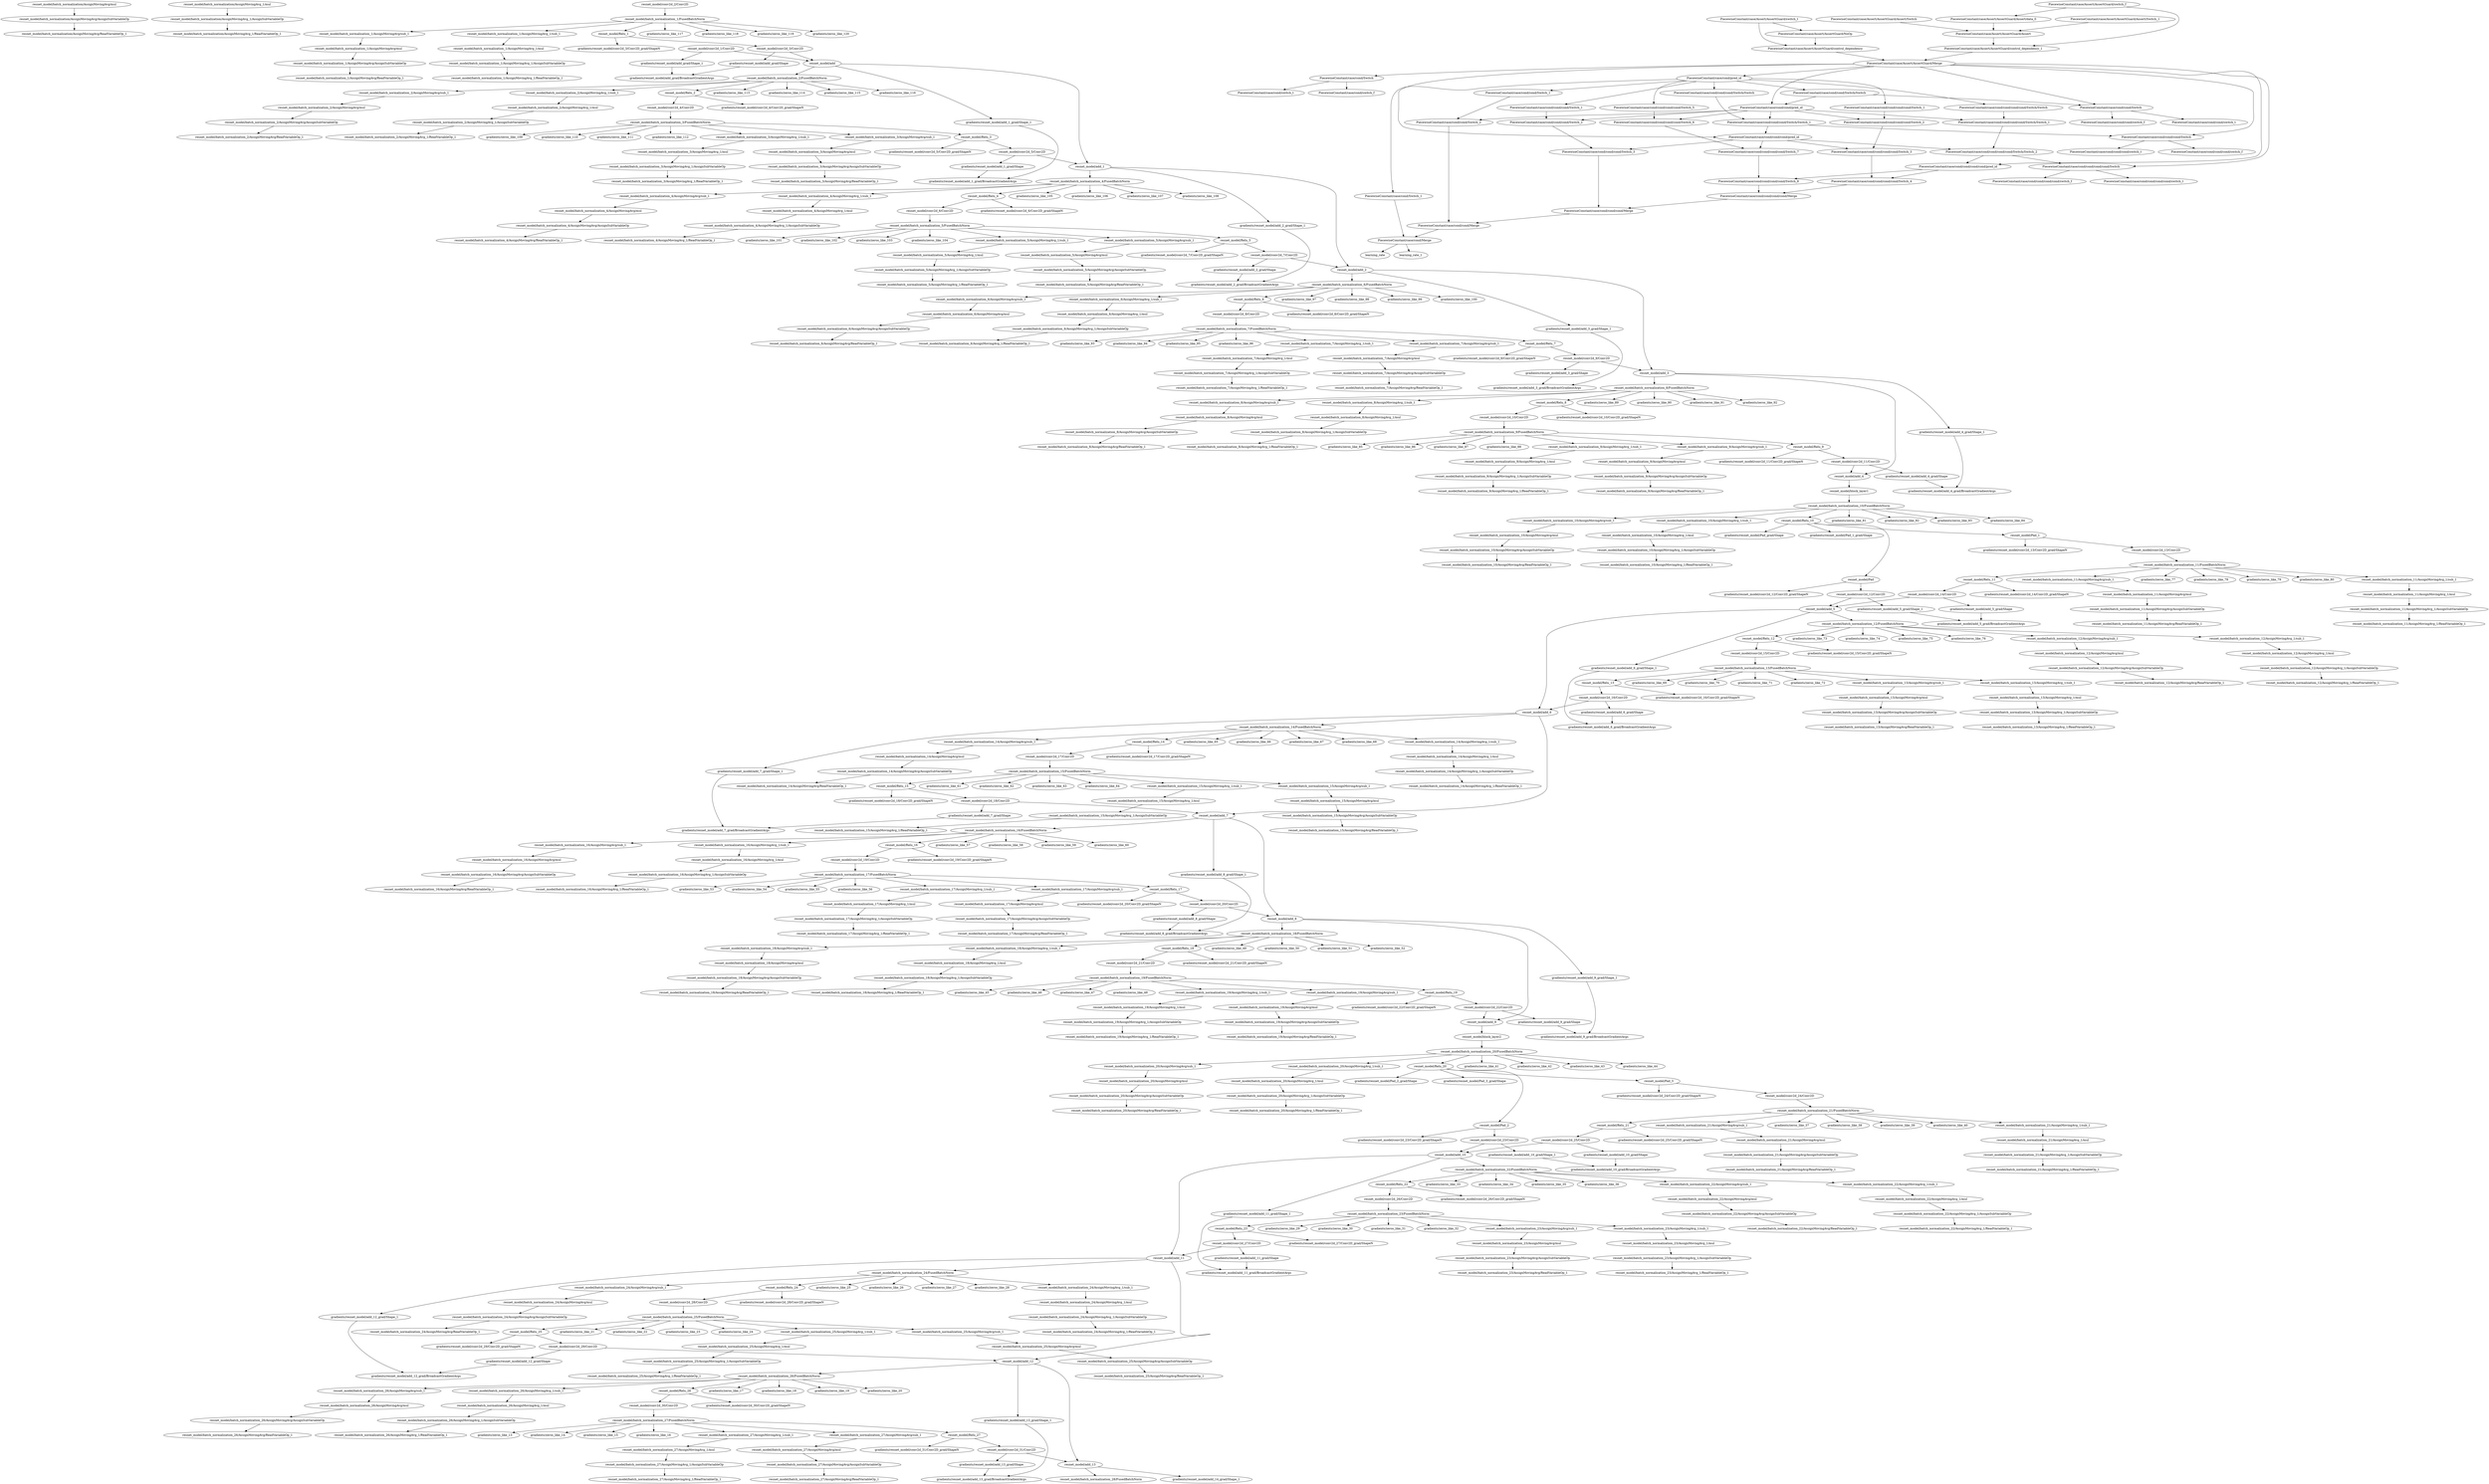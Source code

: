 digraph{
"resnet_model/batch_normalization/AssignMovingAvg/mul"->"resnet_model/batch_normalization/AssignMovingAvg/AssignSubVariableOp"
"resnet_model/batch_normalization/AssignMovingAvg/AssignSubVariableOp"->"resnet_model/batch_normalization/AssignMovingAvg/ReadVariableOp_1"
"resnet_model/batch_normalization/AssignMovingAvg_1/mul"->"resnet_model/batch_normalization/AssignMovingAvg_1/AssignSubVariableOp"
"resnet_model/batch_normalization/AssignMovingAvg_1/AssignSubVariableOp"->"resnet_model/batch_normalization/AssignMovingAvg_1/ReadVariableOp_1"
"resnet_model/conv2d_2/Conv2D"->"resnet_model/batch_normalization_1/FusedBatchNorm"
"resnet_model/batch_normalization_1/FusedBatchNorm"->"resnet_model/batch_normalization_1/AssignMovingAvg/sub_1"
"resnet_model/batch_normalization_1/FusedBatchNorm"->"resnet_model/batch_normalization_1/AssignMovingAvg_1/sub_1"
"resnet_model/batch_normalization_1/FusedBatchNorm"->"resnet_model/Relu_1"
"resnet_model/batch_normalization_1/FusedBatchNorm"->"gradients/zeros_like_117"
"resnet_model/batch_normalization_1/FusedBatchNorm"->"gradients/zeros_like_118"
"resnet_model/batch_normalization_1/FusedBatchNorm"->"gradients/zeros_like_119"
"resnet_model/batch_normalization_1/FusedBatchNorm"->"gradients/zeros_like_120"
"resnet_model/batch_normalization_1/AssignMovingAvg/sub_1"->"resnet_model/batch_normalization_1/AssignMovingAvg/mul"
"resnet_model/batch_normalization_1/AssignMovingAvg/mul"->"resnet_model/batch_normalization_1/AssignMovingAvg/AssignSubVariableOp"
"resnet_model/batch_normalization_1/AssignMovingAvg/AssignSubVariableOp"->"resnet_model/batch_normalization_1/AssignMovingAvg/ReadVariableOp_1"
"resnet_model/batch_normalization_1/AssignMovingAvg_1/sub_1"->"resnet_model/batch_normalization_1/AssignMovingAvg_1/mul"
"resnet_model/batch_normalization_1/AssignMovingAvg_1/mul"->"resnet_model/batch_normalization_1/AssignMovingAvg_1/AssignSubVariableOp"
"resnet_model/batch_normalization_1/AssignMovingAvg_1/AssignSubVariableOp"->"resnet_model/batch_normalization_1/AssignMovingAvg_1/ReadVariableOp_1"
"resnet_model/Relu_1"->"resnet_model/conv2d_3/Conv2D"
"resnet_model/Relu_1"->"gradients/resnet_model/conv2d_3/Conv2D_grad/ShapeN"
"resnet_model/conv2d_3/Conv2D"->"resnet_model/add"
"resnet_model/conv2d_3/Conv2D"->"gradients/resnet_model/add_grad/Shape"
"resnet_model/conv2d_1/Conv2D"->"resnet_model/add"
"resnet_model/conv2d_1/Conv2D"->"gradients/resnet_model/add_grad/Shape_1"
"resnet_model/add"->"resnet_model/batch_normalization_2/FusedBatchNorm"
"resnet_model/add"->"resnet_model/add_1"
"resnet_model/add"->"gradients/resnet_model/add_1_grad/Shape_1"
"resnet_model/batch_normalization_2/FusedBatchNorm"->"resnet_model/batch_normalization_2/AssignMovingAvg/sub_1"
"resnet_model/batch_normalization_2/FusedBatchNorm"->"resnet_model/batch_normalization_2/AssignMovingAvg_1/sub_1"
"resnet_model/batch_normalization_2/FusedBatchNorm"->"resnet_model/Relu_2"
"resnet_model/batch_normalization_2/FusedBatchNorm"->"gradients/zeros_like_113"
"resnet_model/batch_normalization_2/FusedBatchNorm"->"gradients/zeros_like_114"
"resnet_model/batch_normalization_2/FusedBatchNorm"->"gradients/zeros_like_115"
"resnet_model/batch_normalization_2/FusedBatchNorm"->"gradients/zeros_like_116"
"resnet_model/batch_normalization_2/AssignMovingAvg/sub_1"->"resnet_model/batch_normalization_2/AssignMovingAvg/mul"
"resnet_model/batch_normalization_2/AssignMovingAvg/mul"->"resnet_model/batch_normalization_2/AssignMovingAvg/AssignSubVariableOp"
"resnet_model/batch_normalization_2/AssignMovingAvg/AssignSubVariableOp"->"resnet_model/batch_normalization_2/AssignMovingAvg/ReadVariableOp_1"
"resnet_model/batch_normalization_2/AssignMovingAvg_1/sub_1"->"resnet_model/batch_normalization_2/AssignMovingAvg_1/mul"
"resnet_model/batch_normalization_2/AssignMovingAvg_1/mul"->"resnet_model/batch_normalization_2/AssignMovingAvg_1/AssignSubVariableOp"
"resnet_model/batch_normalization_2/AssignMovingAvg_1/AssignSubVariableOp"->"resnet_model/batch_normalization_2/AssignMovingAvg_1/ReadVariableOp_1"
"resnet_model/Relu_2"->"resnet_model/conv2d_4/Conv2D"
"resnet_model/Relu_2"->"gradients/resnet_model/conv2d_4/Conv2D_grad/ShapeN"
"resnet_model/conv2d_4/Conv2D"->"resnet_model/batch_normalization_3/FusedBatchNorm"
"resnet_model/batch_normalization_3/FusedBatchNorm"->"resnet_model/batch_normalization_3/AssignMovingAvg/sub_1"
"resnet_model/batch_normalization_3/FusedBatchNorm"->"resnet_model/batch_normalization_3/AssignMovingAvg_1/sub_1"
"resnet_model/batch_normalization_3/FusedBatchNorm"->"resnet_model/Relu_3"
"resnet_model/batch_normalization_3/FusedBatchNorm"->"gradients/zeros_like_109"
"resnet_model/batch_normalization_3/FusedBatchNorm"->"gradients/zeros_like_110"
"resnet_model/batch_normalization_3/FusedBatchNorm"->"gradients/zeros_like_111"
"resnet_model/batch_normalization_3/FusedBatchNorm"->"gradients/zeros_like_112"
"resnet_model/batch_normalization_3/AssignMovingAvg/sub_1"->"resnet_model/batch_normalization_3/AssignMovingAvg/mul"
"resnet_model/batch_normalization_3/AssignMovingAvg/mul"->"resnet_model/batch_normalization_3/AssignMovingAvg/AssignSubVariableOp"
"resnet_model/batch_normalization_3/AssignMovingAvg/AssignSubVariableOp"->"resnet_model/batch_normalization_3/AssignMovingAvg/ReadVariableOp_1"
"resnet_model/batch_normalization_3/AssignMovingAvg_1/sub_1"->"resnet_model/batch_normalization_3/AssignMovingAvg_1/mul"
"resnet_model/batch_normalization_3/AssignMovingAvg_1/mul"->"resnet_model/batch_normalization_3/AssignMovingAvg_1/AssignSubVariableOp"
"resnet_model/batch_normalization_3/AssignMovingAvg_1/AssignSubVariableOp"->"resnet_model/batch_normalization_3/AssignMovingAvg_1/ReadVariableOp_1"
"resnet_model/Relu_3"->"resnet_model/conv2d_5/Conv2D"
"resnet_model/Relu_3"->"gradients/resnet_model/conv2d_5/Conv2D_grad/ShapeN"
"resnet_model/conv2d_5/Conv2D"->"resnet_model/add_1"
"resnet_model/conv2d_5/Conv2D"->"gradients/resnet_model/add_1_grad/Shape"
"resnet_model/add_1"->"resnet_model/batch_normalization_4/FusedBatchNorm"
"resnet_model/add_1"->"resnet_model/add_2"
"resnet_model/add_1"->"gradients/resnet_model/add_2_grad/Shape_1"
"resnet_model/batch_normalization_4/FusedBatchNorm"->"resnet_model/batch_normalization_4/AssignMovingAvg/sub_1"
"resnet_model/batch_normalization_4/FusedBatchNorm"->"resnet_model/batch_normalization_4/AssignMovingAvg_1/sub_1"
"resnet_model/batch_normalization_4/FusedBatchNorm"->"resnet_model/Relu_4"
"resnet_model/batch_normalization_4/FusedBatchNorm"->"gradients/zeros_like_105"
"resnet_model/batch_normalization_4/FusedBatchNorm"->"gradients/zeros_like_106"
"resnet_model/batch_normalization_4/FusedBatchNorm"->"gradients/zeros_like_107"
"resnet_model/batch_normalization_4/FusedBatchNorm"->"gradients/zeros_like_108"
"resnet_model/batch_normalization_4/AssignMovingAvg/sub_1"->"resnet_model/batch_normalization_4/AssignMovingAvg/mul"
"resnet_model/batch_normalization_4/AssignMovingAvg/mul"->"resnet_model/batch_normalization_4/AssignMovingAvg/AssignSubVariableOp"
"resnet_model/batch_normalization_4/AssignMovingAvg/AssignSubVariableOp"->"resnet_model/batch_normalization_4/AssignMovingAvg/ReadVariableOp_1"
"resnet_model/batch_normalization_4/AssignMovingAvg_1/sub_1"->"resnet_model/batch_normalization_4/AssignMovingAvg_1/mul"
"resnet_model/batch_normalization_4/AssignMovingAvg_1/mul"->"resnet_model/batch_normalization_4/AssignMovingAvg_1/AssignSubVariableOp"
"resnet_model/batch_normalization_4/AssignMovingAvg_1/AssignSubVariableOp"->"resnet_model/batch_normalization_4/AssignMovingAvg_1/ReadVariableOp_1"
"resnet_model/Relu_4"->"resnet_model/conv2d_6/Conv2D"
"resnet_model/Relu_4"->"gradients/resnet_model/conv2d_6/Conv2D_grad/ShapeN"
"resnet_model/conv2d_6/Conv2D"->"resnet_model/batch_normalization_5/FusedBatchNorm"
"resnet_model/batch_normalization_5/FusedBatchNorm"->"resnet_model/batch_normalization_5/AssignMovingAvg/sub_1"
"resnet_model/batch_normalization_5/FusedBatchNorm"->"resnet_model/batch_normalization_5/AssignMovingAvg_1/sub_1"
"resnet_model/batch_normalization_5/FusedBatchNorm"->"resnet_model/Relu_5"
"resnet_model/batch_normalization_5/FusedBatchNorm"->"gradients/zeros_like_101"
"resnet_model/batch_normalization_5/FusedBatchNorm"->"gradients/zeros_like_102"
"resnet_model/batch_normalization_5/FusedBatchNorm"->"gradients/zeros_like_103"
"resnet_model/batch_normalization_5/FusedBatchNorm"->"gradients/zeros_like_104"
"resnet_model/batch_normalization_5/AssignMovingAvg/sub_1"->"resnet_model/batch_normalization_5/AssignMovingAvg/mul"
"resnet_model/batch_normalization_5/AssignMovingAvg/mul"->"resnet_model/batch_normalization_5/AssignMovingAvg/AssignSubVariableOp"
"resnet_model/batch_normalization_5/AssignMovingAvg/AssignSubVariableOp"->"resnet_model/batch_normalization_5/AssignMovingAvg/ReadVariableOp_1"
"resnet_model/batch_normalization_5/AssignMovingAvg_1/sub_1"->"resnet_model/batch_normalization_5/AssignMovingAvg_1/mul"
"resnet_model/batch_normalization_5/AssignMovingAvg_1/mul"->"resnet_model/batch_normalization_5/AssignMovingAvg_1/AssignSubVariableOp"
"resnet_model/batch_normalization_5/AssignMovingAvg_1/AssignSubVariableOp"->"resnet_model/batch_normalization_5/AssignMovingAvg_1/ReadVariableOp_1"
"resnet_model/Relu_5"->"resnet_model/conv2d_7/Conv2D"
"resnet_model/Relu_5"->"gradients/resnet_model/conv2d_7/Conv2D_grad/ShapeN"
"resnet_model/conv2d_7/Conv2D"->"resnet_model/add_2"
"resnet_model/conv2d_7/Conv2D"->"gradients/resnet_model/add_2_grad/Shape"
"resnet_model/add_2"->"resnet_model/batch_normalization_6/FusedBatchNorm"
"resnet_model/add_2"->"resnet_model/add_3"
"resnet_model/add_2"->"gradients/resnet_model/add_3_grad/Shape_1"
"resnet_model/batch_normalization_6/FusedBatchNorm"->"resnet_model/batch_normalization_6/AssignMovingAvg/sub_1"
"resnet_model/batch_normalization_6/FusedBatchNorm"->"resnet_model/batch_normalization_6/AssignMovingAvg_1/sub_1"
"resnet_model/batch_normalization_6/FusedBatchNorm"->"resnet_model/Relu_6"
"resnet_model/batch_normalization_6/FusedBatchNorm"->"gradients/zeros_like_97"
"resnet_model/batch_normalization_6/FusedBatchNorm"->"gradients/zeros_like_98"
"resnet_model/batch_normalization_6/FusedBatchNorm"->"gradients/zeros_like_99"
"resnet_model/batch_normalization_6/FusedBatchNorm"->"gradients/zeros_like_100"
"resnet_model/batch_normalization_6/AssignMovingAvg/sub_1"->"resnet_model/batch_normalization_6/AssignMovingAvg/mul"
"resnet_model/batch_normalization_6/AssignMovingAvg/mul"->"resnet_model/batch_normalization_6/AssignMovingAvg/AssignSubVariableOp"
"resnet_model/batch_normalization_6/AssignMovingAvg/AssignSubVariableOp"->"resnet_model/batch_normalization_6/AssignMovingAvg/ReadVariableOp_1"
"resnet_model/batch_normalization_6/AssignMovingAvg_1/sub_1"->"resnet_model/batch_normalization_6/AssignMovingAvg_1/mul"
"resnet_model/batch_normalization_6/AssignMovingAvg_1/mul"->"resnet_model/batch_normalization_6/AssignMovingAvg_1/AssignSubVariableOp"
"resnet_model/batch_normalization_6/AssignMovingAvg_1/AssignSubVariableOp"->"resnet_model/batch_normalization_6/AssignMovingAvg_1/ReadVariableOp_1"
"resnet_model/Relu_6"->"resnet_model/conv2d_8/Conv2D"
"resnet_model/Relu_6"->"gradients/resnet_model/conv2d_8/Conv2D_grad/ShapeN"
"resnet_model/conv2d_8/Conv2D"->"resnet_model/batch_normalization_7/FusedBatchNorm"
"resnet_model/batch_normalization_7/FusedBatchNorm"->"resnet_model/batch_normalization_7/AssignMovingAvg/sub_1"
"resnet_model/batch_normalization_7/FusedBatchNorm"->"resnet_model/batch_normalization_7/AssignMovingAvg_1/sub_1"
"resnet_model/batch_normalization_7/FusedBatchNorm"->"resnet_model/Relu_7"
"resnet_model/batch_normalization_7/FusedBatchNorm"->"gradients/zeros_like_93"
"resnet_model/batch_normalization_7/FusedBatchNorm"->"gradients/zeros_like_94"
"resnet_model/batch_normalization_7/FusedBatchNorm"->"gradients/zeros_like_95"
"resnet_model/batch_normalization_7/FusedBatchNorm"->"gradients/zeros_like_96"
"resnet_model/batch_normalization_7/AssignMovingAvg/sub_1"->"resnet_model/batch_normalization_7/AssignMovingAvg/mul"
"resnet_model/batch_normalization_7/AssignMovingAvg/mul"->"resnet_model/batch_normalization_7/AssignMovingAvg/AssignSubVariableOp"
"resnet_model/batch_normalization_7/AssignMovingAvg/AssignSubVariableOp"->"resnet_model/batch_normalization_7/AssignMovingAvg/ReadVariableOp_1"
"resnet_model/batch_normalization_7/AssignMovingAvg_1/sub_1"->"resnet_model/batch_normalization_7/AssignMovingAvg_1/mul"
"resnet_model/batch_normalization_7/AssignMovingAvg_1/mul"->"resnet_model/batch_normalization_7/AssignMovingAvg_1/AssignSubVariableOp"
"resnet_model/batch_normalization_7/AssignMovingAvg_1/AssignSubVariableOp"->"resnet_model/batch_normalization_7/AssignMovingAvg_1/ReadVariableOp_1"
"resnet_model/Relu_7"->"resnet_model/conv2d_9/Conv2D"
"resnet_model/Relu_7"->"gradients/resnet_model/conv2d_9/Conv2D_grad/ShapeN"
"resnet_model/conv2d_9/Conv2D"->"resnet_model/add_3"
"resnet_model/conv2d_9/Conv2D"->"gradients/resnet_model/add_3_grad/Shape"
"resnet_model/add_3"->"resnet_model/batch_normalization_8/FusedBatchNorm"
"resnet_model/add_3"->"resnet_model/add_4"
"resnet_model/add_3"->"gradients/resnet_model/add_4_grad/Shape_1"
"resnet_model/batch_normalization_8/FusedBatchNorm"->"resnet_model/batch_normalization_8/AssignMovingAvg/sub_1"
"resnet_model/batch_normalization_8/FusedBatchNorm"->"resnet_model/batch_normalization_8/AssignMovingAvg_1/sub_1"
"resnet_model/batch_normalization_8/FusedBatchNorm"->"resnet_model/Relu_8"
"resnet_model/batch_normalization_8/FusedBatchNorm"->"gradients/zeros_like_89"
"resnet_model/batch_normalization_8/FusedBatchNorm"->"gradients/zeros_like_90"
"resnet_model/batch_normalization_8/FusedBatchNorm"->"gradients/zeros_like_91"
"resnet_model/batch_normalization_8/FusedBatchNorm"->"gradients/zeros_like_92"
"resnet_model/batch_normalization_8/AssignMovingAvg/sub_1"->"resnet_model/batch_normalization_8/AssignMovingAvg/mul"
"resnet_model/batch_normalization_8/AssignMovingAvg/mul"->"resnet_model/batch_normalization_8/AssignMovingAvg/AssignSubVariableOp"
"resnet_model/batch_normalization_8/AssignMovingAvg/AssignSubVariableOp"->"resnet_model/batch_normalization_8/AssignMovingAvg/ReadVariableOp_1"
"resnet_model/batch_normalization_8/AssignMovingAvg_1/sub_1"->"resnet_model/batch_normalization_8/AssignMovingAvg_1/mul"
"resnet_model/batch_normalization_8/AssignMovingAvg_1/mul"->"resnet_model/batch_normalization_8/AssignMovingAvg_1/AssignSubVariableOp"
"resnet_model/batch_normalization_8/AssignMovingAvg_1/AssignSubVariableOp"->"resnet_model/batch_normalization_8/AssignMovingAvg_1/ReadVariableOp_1"
"resnet_model/Relu_8"->"resnet_model/conv2d_10/Conv2D"
"resnet_model/Relu_8"->"gradients/resnet_model/conv2d_10/Conv2D_grad/ShapeN"
"resnet_model/conv2d_10/Conv2D"->"resnet_model/batch_normalization_9/FusedBatchNorm"
"resnet_model/batch_normalization_9/FusedBatchNorm"->"resnet_model/batch_normalization_9/AssignMovingAvg/sub_1"
"resnet_model/batch_normalization_9/FusedBatchNorm"->"resnet_model/batch_normalization_9/AssignMovingAvg_1/sub_1"
"resnet_model/batch_normalization_9/FusedBatchNorm"->"resnet_model/Relu_9"
"resnet_model/batch_normalization_9/FusedBatchNorm"->"gradients/zeros_like_85"
"resnet_model/batch_normalization_9/FusedBatchNorm"->"gradients/zeros_like_86"
"resnet_model/batch_normalization_9/FusedBatchNorm"->"gradients/zeros_like_87"
"resnet_model/batch_normalization_9/FusedBatchNorm"->"gradients/zeros_like_88"
"resnet_model/batch_normalization_9/AssignMovingAvg/sub_1"->"resnet_model/batch_normalization_9/AssignMovingAvg/mul"
"resnet_model/batch_normalization_9/AssignMovingAvg/mul"->"resnet_model/batch_normalization_9/AssignMovingAvg/AssignSubVariableOp"
"resnet_model/batch_normalization_9/AssignMovingAvg/AssignSubVariableOp"->"resnet_model/batch_normalization_9/AssignMovingAvg/ReadVariableOp_1"
"resnet_model/batch_normalization_9/AssignMovingAvg_1/sub_1"->"resnet_model/batch_normalization_9/AssignMovingAvg_1/mul"
"resnet_model/batch_normalization_9/AssignMovingAvg_1/mul"->"resnet_model/batch_normalization_9/AssignMovingAvg_1/AssignSubVariableOp"
"resnet_model/batch_normalization_9/AssignMovingAvg_1/AssignSubVariableOp"->"resnet_model/batch_normalization_9/AssignMovingAvg_1/ReadVariableOp_1"
"resnet_model/Relu_9"->"resnet_model/conv2d_11/Conv2D"
"resnet_model/Relu_9"->"gradients/resnet_model/conv2d_11/Conv2D_grad/ShapeN"
"resnet_model/conv2d_11/Conv2D"->"resnet_model/add_4"
"resnet_model/conv2d_11/Conv2D"->"gradients/resnet_model/add_4_grad/Shape"
"resnet_model/add_4"->"resnet_model/block_layer1"
"resnet_model/block_layer1"->"resnet_model/batch_normalization_10/FusedBatchNorm"
"resnet_model/batch_normalization_10/FusedBatchNorm"->"resnet_model/batch_normalization_10/AssignMovingAvg/sub_1"
"resnet_model/batch_normalization_10/FusedBatchNorm"->"resnet_model/batch_normalization_10/AssignMovingAvg_1/sub_1"
"resnet_model/batch_normalization_10/FusedBatchNorm"->"resnet_model/Relu_10"
"resnet_model/batch_normalization_10/FusedBatchNorm"->"gradients/zeros_like_81"
"resnet_model/batch_normalization_10/FusedBatchNorm"->"gradients/zeros_like_82"
"resnet_model/batch_normalization_10/FusedBatchNorm"->"gradients/zeros_like_83"
"resnet_model/batch_normalization_10/FusedBatchNorm"->"gradients/zeros_like_84"
"resnet_model/batch_normalization_10/AssignMovingAvg/sub_1"->"resnet_model/batch_normalization_10/AssignMovingAvg/mul"
"resnet_model/batch_normalization_10/AssignMovingAvg/mul"->"resnet_model/batch_normalization_10/AssignMovingAvg/AssignSubVariableOp"
"resnet_model/batch_normalization_10/AssignMovingAvg/AssignSubVariableOp"->"resnet_model/batch_normalization_10/AssignMovingAvg/ReadVariableOp_1"
"resnet_model/batch_normalization_10/AssignMovingAvg_1/sub_1"->"resnet_model/batch_normalization_10/AssignMovingAvg_1/mul"
"resnet_model/batch_normalization_10/AssignMovingAvg_1/mul"->"resnet_model/batch_normalization_10/AssignMovingAvg_1/AssignSubVariableOp"
"resnet_model/batch_normalization_10/AssignMovingAvg_1/AssignSubVariableOp"->"resnet_model/batch_normalization_10/AssignMovingAvg_1/ReadVariableOp_1"
"resnet_model/Relu_10"->"resnet_model/Pad"
"resnet_model/Relu_10"->"resnet_model/Pad_1"
"resnet_model/Relu_10"->"gradients/resnet_model/Pad_grad/Shape"
"resnet_model/Relu_10"->"gradients/resnet_model/Pad_1_grad/Shape"
"resnet_model/Pad"->"resnet_model/conv2d_12/Conv2D"
"resnet_model/Pad"->"gradients/resnet_model/conv2d_12/Conv2D_grad/ShapeN"
"resnet_model/Pad_1"->"resnet_model/conv2d_13/Conv2D"
"resnet_model/Pad_1"->"gradients/resnet_model/conv2d_13/Conv2D_grad/ShapeN"
"resnet_model/conv2d_13/Conv2D"->"resnet_model/batch_normalization_11/FusedBatchNorm"
"resnet_model/batch_normalization_11/FusedBatchNorm"->"resnet_model/batch_normalization_11/AssignMovingAvg/sub_1"
"resnet_model/batch_normalization_11/FusedBatchNorm"->"resnet_model/batch_normalization_11/AssignMovingAvg_1/sub_1"
"resnet_model/batch_normalization_11/FusedBatchNorm"->"resnet_model/Relu_11"
"resnet_model/batch_normalization_11/FusedBatchNorm"->"gradients/zeros_like_77"
"resnet_model/batch_normalization_11/FusedBatchNorm"->"gradients/zeros_like_78"
"resnet_model/batch_normalization_11/FusedBatchNorm"->"gradients/zeros_like_79"
"resnet_model/batch_normalization_11/FusedBatchNorm"->"gradients/zeros_like_80"
"resnet_model/batch_normalization_11/AssignMovingAvg/sub_1"->"resnet_model/batch_normalization_11/AssignMovingAvg/mul"
"resnet_model/batch_normalization_11/AssignMovingAvg/mul"->"resnet_model/batch_normalization_11/AssignMovingAvg/AssignSubVariableOp"
"resnet_model/batch_normalization_11/AssignMovingAvg/AssignSubVariableOp"->"resnet_model/batch_normalization_11/AssignMovingAvg/ReadVariableOp_1"
"resnet_model/batch_normalization_11/AssignMovingAvg_1/sub_1"->"resnet_model/batch_normalization_11/AssignMovingAvg_1/mul"
"resnet_model/batch_normalization_11/AssignMovingAvg_1/mul"->"resnet_model/batch_normalization_11/AssignMovingAvg_1/AssignSubVariableOp"
"resnet_model/batch_normalization_11/AssignMovingAvg_1/AssignSubVariableOp"->"resnet_model/batch_normalization_11/AssignMovingAvg_1/ReadVariableOp_1"
"resnet_model/Relu_11"->"resnet_model/conv2d_14/Conv2D"
"resnet_model/Relu_11"->"gradients/resnet_model/conv2d_14/Conv2D_grad/ShapeN"
"resnet_model/conv2d_14/Conv2D"->"resnet_model/add_5"
"resnet_model/conv2d_14/Conv2D"->"gradients/resnet_model/add_5_grad/Shape"
"resnet_model/conv2d_12/Conv2D"->"resnet_model/add_5"
"resnet_model/conv2d_12/Conv2D"->"gradients/resnet_model/add_5_grad/Shape_1"
"resnet_model/add_5"->"resnet_model/batch_normalization_12/FusedBatchNorm"
"resnet_model/add_5"->"resnet_model/add_6"
"resnet_model/add_5"->"gradients/resnet_model/add_6_grad/Shape_1"
"resnet_model/batch_normalization_12/FusedBatchNorm"->"resnet_model/batch_normalization_12/AssignMovingAvg/sub_1"
"resnet_model/batch_normalization_12/FusedBatchNorm"->"resnet_model/batch_normalization_12/AssignMovingAvg_1/sub_1"
"resnet_model/batch_normalization_12/FusedBatchNorm"->"resnet_model/Relu_12"
"resnet_model/batch_normalization_12/FusedBatchNorm"->"gradients/zeros_like_73"
"resnet_model/batch_normalization_12/FusedBatchNorm"->"gradients/zeros_like_74"
"resnet_model/batch_normalization_12/FusedBatchNorm"->"gradients/zeros_like_75"
"resnet_model/batch_normalization_12/FusedBatchNorm"->"gradients/zeros_like_76"
"resnet_model/batch_normalization_12/AssignMovingAvg/sub_1"->"resnet_model/batch_normalization_12/AssignMovingAvg/mul"
"resnet_model/batch_normalization_12/AssignMovingAvg/mul"->"resnet_model/batch_normalization_12/AssignMovingAvg/AssignSubVariableOp"
"resnet_model/batch_normalization_12/AssignMovingAvg/AssignSubVariableOp"->"resnet_model/batch_normalization_12/AssignMovingAvg/ReadVariableOp_1"
"resnet_model/batch_normalization_12/AssignMovingAvg_1/sub_1"->"resnet_model/batch_normalization_12/AssignMovingAvg_1/mul"
"resnet_model/batch_normalization_12/AssignMovingAvg_1/mul"->"resnet_model/batch_normalization_12/AssignMovingAvg_1/AssignSubVariableOp"
"resnet_model/batch_normalization_12/AssignMovingAvg_1/AssignSubVariableOp"->"resnet_model/batch_normalization_12/AssignMovingAvg_1/ReadVariableOp_1"
"resnet_model/Relu_12"->"resnet_model/conv2d_15/Conv2D"
"resnet_model/Relu_12"->"gradients/resnet_model/conv2d_15/Conv2D_grad/ShapeN"
"resnet_model/conv2d_15/Conv2D"->"resnet_model/batch_normalization_13/FusedBatchNorm"
"resnet_model/batch_normalization_13/FusedBatchNorm"->"resnet_model/batch_normalization_13/AssignMovingAvg/sub_1"
"resnet_model/batch_normalization_13/FusedBatchNorm"->"resnet_model/batch_normalization_13/AssignMovingAvg_1/sub_1"
"resnet_model/batch_normalization_13/FusedBatchNorm"->"resnet_model/Relu_13"
"resnet_model/batch_normalization_13/FusedBatchNorm"->"gradients/zeros_like_69"
"resnet_model/batch_normalization_13/FusedBatchNorm"->"gradients/zeros_like_70"
"resnet_model/batch_normalization_13/FusedBatchNorm"->"gradients/zeros_like_71"
"resnet_model/batch_normalization_13/FusedBatchNorm"->"gradients/zeros_like_72"
"resnet_model/batch_normalization_13/AssignMovingAvg/sub_1"->"resnet_model/batch_normalization_13/AssignMovingAvg/mul"
"resnet_model/batch_normalization_13/AssignMovingAvg/mul"->"resnet_model/batch_normalization_13/AssignMovingAvg/AssignSubVariableOp"
"resnet_model/batch_normalization_13/AssignMovingAvg/AssignSubVariableOp"->"resnet_model/batch_normalization_13/AssignMovingAvg/ReadVariableOp_1"
"resnet_model/batch_normalization_13/AssignMovingAvg_1/sub_1"->"resnet_model/batch_normalization_13/AssignMovingAvg_1/mul"
"resnet_model/batch_normalization_13/AssignMovingAvg_1/mul"->"resnet_model/batch_normalization_13/AssignMovingAvg_1/AssignSubVariableOp"
"resnet_model/batch_normalization_13/AssignMovingAvg_1/AssignSubVariableOp"->"resnet_model/batch_normalization_13/AssignMovingAvg_1/ReadVariableOp_1"
"resnet_model/Relu_13"->"resnet_model/conv2d_16/Conv2D"
"resnet_model/Relu_13"->"gradients/resnet_model/conv2d_16/Conv2D_grad/ShapeN"
"resnet_model/conv2d_16/Conv2D"->"resnet_model/add_6"
"resnet_model/conv2d_16/Conv2D"->"gradients/resnet_model/add_6_grad/Shape"
"resnet_model/add_6"->"resnet_model/batch_normalization_14/FusedBatchNorm"
"resnet_model/add_6"->"resnet_model/add_7"
"resnet_model/add_6"->"gradients/resnet_model/add_7_grad/Shape_1"
"resnet_model/batch_normalization_14/FusedBatchNorm"->"resnet_model/batch_normalization_14/AssignMovingAvg/sub_1"
"resnet_model/batch_normalization_14/FusedBatchNorm"->"resnet_model/batch_normalization_14/AssignMovingAvg_1/sub_1"
"resnet_model/batch_normalization_14/FusedBatchNorm"->"resnet_model/Relu_14"
"resnet_model/batch_normalization_14/FusedBatchNorm"->"gradients/zeros_like_65"
"resnet_model/batch_normalization_14/FusedBatchNorm"->"gradients/zeros_like_66"
"resnet_model/batch_normalization_14/FusedBatchNorm"->"gradients/zeros_like_67"
"resnet_model/batch_normalization_14/FusedBatchNorm"->"gradients/zeros_like_68"
"resnet_model/batch_normalization_14/AssignMovingAvg/sub_1"->"resnet_model/batch_normalization_14/AssignMovingAvg/mul"
"resnet_model/batch_normalization_14/AssignMovingAvg/mul"->"resnet_model/batch_normalization_14/AssignMovingAvg/AssignSubVariableOp"
"resnet_model/batch_normalization_14/AssignMovingAvg/AssignSubVariableOp"->"resnet_model/batch_normalization_14/AssignMovingAvg/ReadVariableOp_1"
"resnet_model/batch_normalization_14/AssignMovingAvg_1/sub_1"->"resnet_model/batch_normalization_14/AssignMovingAvg_1/mul"
"resnet_model/batch_normalization_14/AssignMovingAvg_1/mul"->"resnet_model/batch_normalization_14/AssignMovingAvg_1/AssignSubVariableOp"
"resnet_model/batch_normalization_14/AssignMovingAvg_1/AssignSubVariableOp"->"resnet_model/batch_normalization_14/AssignMovingAvg_1/ReadVariableOp_1"
"resnet_model/Relu_14"->"resnet_model/conv2d_17/Conv2D"
"resnet_model/Relu_14"->"gradients/resnet_model/conv2d_17/Conv2D_grad/ShapeN"
"resnet_model/conv2d_17/Conv2D"->"resnet_model/batch_normalization_15/FusedBatchNorm"
"resnet_model/batch_normalization_15/FusedBatchNorm"->"resnet_model/batch_normalization_15/AssignMovingAvg/sub_1"
"resnet_model/batch_normalization_15/FusedBatchNorm"->"resnet_model/batch_normalization_15/AssignMovingAvg_1/sub_1"
"resnet_model/batch_normalization_15/FusedBatchNorm"->"resnet_model/Relu_15"
"resnet_model/batch_normalization_15/FusedBatchNorm"->"gradients/zeros_like_61"
"resnet_model/batch_normalization_15/FusedBatchNorm"->"gradients/zeros_like_62"
"resnet_model/batch_normalization_15/FusedBatchNorm"->"gradients/zeros_like_63"
"resnet_model/batch_normalization_15/FusedBatchNorm"->"gradients/zeros_like_64"
"resnet_model/batch_normalization_15/AssignMovingAvg/sub_1"->"resnet_model/batch_normalization_15/AssignMovingAvg/mul"
"resnet_model/batch_normalization_15/AssignMovingAvg/mul"->"resnet_model/batch_normalization_15/AssignMovingAvg/AssignSubVariableOp"
"resnet_model/batch_normalization_15/AssignMovingAvg/AssignSubVariableOp"->"resnet_model/batch_normalization_15/AssignMovingAvg/ReadVariableOp_1"
"resnet_model/batch_normalization_15/AssignMovingAvg_1/sub_1"->"resnet_model/batch_normalization_15/AssignMovingAvg_1/mul"
"resnet_model/batch_normalization_15/AssignMovingAvg_1/mul"->"resnet_model/batch_normalization_15/AssignMovingAvg_1/AssignSubVariableOp"
"resnet_model/batch_normalization_15/AssignMovingAvg_1/AssignSubVariableOp"->"resnet_model/batch_normalization_15/AssignMovingAvg_1/ReadVariableOp_1"
"resnet_model/Relu_15"->"resnet_model/conv2d_18/Conv2D"
"resnet_model/Relu_15"->"gradients/resnet_model/conv2d_18/Conv2D_grad/ShapeN"
"resnet_model/conv2d_18/Conv2D"->"resnet_model/add_7"
"resnet_model/conv2d_18/Conv2D"->"gradients/resnet_model/add_7_grad/Shape"
"resnet_model/add_7"->"resnet_model/batch_normalization_16/FusedBatchNorm"
"resnet_model/add_7"->"resnet_model/add_8"
"resnet_model/add_7"->"gradients/resnet_model/add_8_grad/Shape_1"
"resnet_model/batch_normalization_16/FusedBatchNorm"->"resnet_model/batch_normalization_16/AssignMovingAvg/sub_1"
"resnet_model/batch_normalization_16/FusedBatchNorm"->"resnet_model/batch_normalization_16/AssignMovingAvg_1/sub_1"
"resnet_model/batch_normalization_16/FusedBatchNorm"->"resnet_model/Relu_16"
"resnet_model/batch_normalization_16/FusedBatchNorm"->"gradients/zeros_like_57"
"resnet_model/batch_normalization_16/FusedBatchNorm"->"gradients/zeros_like_58"
"resnet_model/batch_normalization_16/FusedBatchNorm"->"gradients/zeros_like_59"
"resnet_model/batch_normalization_16/FusedBatchNorm"->"gradients/zeros_like_60"
"resnet_model/batch_normalization_16/AssignMovingAvg/sub_1"->"resnet_model/batch_normalization_16/AssignMovingAvg/mul"
"resnet_model/batch_normalization_16/AssignMovingAvg/mul"->"resnet_model/batch_normalization_16/AssignMovingAvg/AssignSubVariableOp"
"resnet_model/batch_normalization_16/AssignMovingAvg/AssignSubVariableOp"->"resnet_model/batch_normalization_16/AssignMovingAvg/ReadVariableOp_1"
"resnet_model/batch_normalization_16/AssignMovingAvg_1/sub_1"->"resnet_model/batch_normalization_16/AssignMovingAvg_1/mul"
"resnet_model/batch_normalization_16/AssignMovingAvg_1/mul"->"resnet_model/batch_normalization_16/AssignMovingAvg_1/AssignSubVariableOp"
"resnet_model/batch_normalization_16/AssignMovingAvg_1/AssignSubVariableOp"->"resnet_model/batch_normalization_16/AssignMovingAvg_1/ReadVariableOp_1"
"resnet_model/Relu_16"->"resnet_model/conv2d_19/Conv2D"
"resnet_model/Relu_16"->"gradients/resnet_model/conv2d_19/Conv2D_grad/ShapeN"
"resnet_model/conv2d_19/Conv2D"->"resnet_model/batch_normalization_17/FusedBatchNorm"
"resnet_model/batch_normalization_17/FusedBatchNorm"->"resnet_model/batch_normalization_17/AssignMovingAvg/sub_1"
"resnet_model/batch_normalization_17/FusedBatchNorm"->"resnet_model/batch_normalization_17/AssignMovingAvg_1/sub_1"
"resnet_model/batch_normalization_17/FusedBatchNorm"->"resnet_model/Relu_17"
"resnet_model/batch_normalization_17/FusedBatchNorm"->"gradients/zeros_like_53"
"resnet_model/batch_normalization_17/FusedBatchNorm"->"gradients/zeros_like_54"
"resnet_model/batch_normalization_17/FusedBatchNorm"->"gradients/zeros_like_55"
"resnet_model/batch_normalization_17/FusedBatchNorm"->"gradients/zeros_like_56"
"resnet_model/batch_normalization_17/AssignMovingAvg/sub_1"->"resnet_model/batch_normalization_17/AssignMovingAvg/mul"
"resnet_model/batch_normalization_17/AssignMovingAvg/mul"->"resnet_model/batch_normalization_17/AssignMovingAvg/AssignSubVariableOp"
"resnet_model/batch_normalization_17/AssignMovingAvg/AssignSubVariableOp"->"resnet_model/batch_normalization_17/AssignMovingAvg/ReadVariableOp_1"
"resnet_model/batch_normalization_17/AssignMovingAvg_1/sub_1"->"resnet_model/batch_normalization_17/AssignMovingAvg_1/mul"
"resnet_model/batch_normalization_17/AssignMovingAvg_1/mul"->"resnet_model/batch_normalization_17/AssignMovingAvg_1/AssignSubVariableOp"
"resnet_model/batch_normalization_17/AssignMovingAvg_1/AssignSubVariableOp"->"resnet_model/batch_normalization_17/AssignMovingAvg_1/ReadVariableOp_1"
"resnet_model/Relu_17"->"resnet_model/conv2d_20/Conv2D"
"resnet_model/Relu_17"->"gradients/resnet_model/conv2d_20/Conv2D_grad/ShapeN"
"resnet_model/conv2d_20/Conv2D"->"resnet_model/add_8"
"resnet_model/conv2d_20/Conv2D"->"gradients/resnet_model/add_8_grad/Shape"
"resnet_model/add_8"->"resnet_model/batch_normalization_18/FusedBatchNorm"
"resnet_model/add_8"->"resnet_model/add_9"
"resnet_model/add_8"->"gradients/resnet_model/add_9_grad/Shape_1"
"resnet_model/batch_normalization_18/FusedBatchNorm"->"resnet_model/batch_normalization_18/AssignMovingAvg/sub_1"
"resnet_model/batch_normalization_18/FusedBatchNorm"->"resnet_model/batch_normalization_18/AssignMovingAvg_1/sub_1"
"resnet_model/batch_normalization_18/FusedBatchNorm"->"resnet_model/Relu_18"
"resnet_model/batch_normalization_18/FusedBatchNorm"->"gradients/zeros_like_49"
"resnet_model/batch_normalization_18/FusedBatchNorm"->"gradients/zeros_like_50"
"resnet_model/batch_normalization_18/FusedBatchNorm"->"gradients/zeros_like_51"
"resnet_model/batch_normalization_18/FusedBatchNorm"->"gradients/zeros_like_52"
"resnet_model/batch_normalization_18/AssignMovingAvg/sub_1"->"resnet_model/batch_normalization_18/AssignMovingAvg/mul"
"resnet_model/batch_normalization_18/AssignMovingAvg/mul"->"resnet_model/batch_normalization_18/AssignMovingAvg/AssignSubVariableOp"
"resnet_model/batch_normalization_18/AssignMovingAvg/AssignSubVariableOp"->"resnet_model/batch_normalization_18/AssignMovingAvg/ReadVariableOp_1"
"resnet_model/batch_normalization_18/AssignMovingAvg_1/sub_1"->"resnet_model/batch_normalization_18/AssignMovingAvg_1/mul"
"resnet_model/batch_normalization_18/AssignMovingAvg_1/mul"->"resnet_model/batch_normalization_18/AssignMovingAvg_1/AssignSubVariableOp"
"resnet_model/batch_normalization_18/AssignMovingAvg_1/AssignSubVariableOp"->"resnet_model/batch_normalization_18/AssignMovingAvg_1/ReadVariableOp_1"
"resnet_model/Relu_18"->"resnet_model/conv2d_21/Conv2D"
"resnet_model/Relu_18"->"gradients/resnet_model/conv2d_21/Conv2D_grad/ShapeN"
"resnet_model/conv2d_21/Conv2D"->"resnet_model/batch_normalization_19/FusedBatchNorm"
"resnet_model/batch_normalization_19/FusedBatchNorm"->"resnet_model/batch_normalization_19/AssignMovingAvg/sub_1"
"resnet_model/batch_normalization_19/FusedBatchNorm"->"resnet_model/batch_normalization_19/AssignMovingAvg_1/sub_1"
"resnet_model/batch_normalization_19/FusedBatchNorm"->"resnet_model/Relu_19"
"resnet_model/batch_normalization_19/FusedBatchNorm"->"gradients/zeros_like_45"
"resnet_model/batch_normalization_19/FusedBatchNorm"->"gradients/zeros_like_46"
"resnet_model/batch_normalization_19/FusedBatchNorm"->"gradients/zeros_like_47"
"resnet_model/batch_normalization_19/FusedBatchNorm"->"gradients/zeros_like_48"
"resnet_model/batch_normalization_19/AssignMovingAvg/sub_1"->"resnet_model/batch_normalization_19/AssignMovingAvg/mul"
"resnet_model/batch_normalization_19/AssignMovingAvg/mul"->"resnet_model/batch_normalization_19/AssignMovingAvg/AssignSubVariableOp"
"resnet_model/batch_normalization_19/AssignMovingAvg/AssignSubVariableOp"->"resnet_model/batch_normalization_19/AssignMovingAvg/ReadVariableOp_1"
"resnet_model/batch_normalization_19/AssignMovingAvg_1/sub_1"->"resnet_model/batch_normalization_19/AssignMovingAvg_1/mul"
"resnet_model/batch_normalization_19/AssignMovingAvg_1/mul"->"resnet_model/batch_normalization_19/AssignMovingAvg_1/AssignSubVariableOp"
"resnet_model/batch_normalization_19/AssignMovingAvg_1/AssignSubVariableOp"->"resnet_model/batch_normalization_19/AssignMovingAvg_1/ReadVariableOp_1"
"resnet_model/Relu_19"->"resnet_model/conv2d_22/Conv2D"
"resnet_model/Relu_19"->"gradients/resnet_model/conv2d_22/Conv2D_grad/ShapeN"
"resnet_model/conv2d_22/Conv2D"->"resnet_model/add_9"
"resnet_model/conv2d_22/Conv2D"->"gradients/resnet_model/add_9_grad/Shape"
"resnet_model/add_9"->"resnet_model/block_layer2"
"resnet_model/block_layer2"->"resnet_model/batch_normalization_20/FusedBatchNorm"
"resnet_model/batch_normalization_20/FusedBatchNorm"->"resnet_model/batch_normalization_20/AssignMovingAvg/sub_1"
"resnet_model/batch_normalization_20/FusedBatchNorm"->"resnet_model/batch_normalization_20/AssignMovingAvg_1/sub_1"
"resnet_model/batch_normalization_20/FusedBatchNorm"->"resnet_model/Relu_20"
"resnet_model/batch_normalization_20/FusedBatchNorm"->"gradients/zeros_like_41"
"resnet_model/batch_normalization_20/FusedBatchNorm"->"gradients/zeros_like_42"
"resnet_model/batch_normalization_20/FusedBatchNorm"->"gradients/zeros_like_43"
"resnet_model/batch_normalization_20/FusedBatchNorm"->"gradients/zeros_like_44"
"resnet_model/batch_normalization_20/AssignMovingAvg/sub_1"->"resnet_model/batch_normalization_20/AssignMovingAvg/mul"
"resnet_model/batch_normalization_20/AssignMovingAvg/mul"->"resnet_model/batch_normalization_20/AssignMovingAvg/AssignSubVariableOp"
"resnet_model/batch_normalization_20/AssignMovingAvg/AssignSubVariableOp"->"resnet_model/batch_normalization_20/AssignMovingAvg/ReadVariableOp_1"
"resnet_model/batch_normalization_20/AssignMovingAvg_1/sub_1"->"resnet_model/batch_normalization_20/AssignMovingAvg_1/mul"
"resnet_model/batch_normalization_20/AssignMovingAvg_1/mul"->"resnet_model/batch_normalization_20/AssignMovingAvg_1/AssignSubVariableOp"
"resnet_model/batch_normalization_20/AssignMovingAvg_1/AssignSubVariableOp"->"resnet_model/batch_normalization_20/AssignMovingAvg_1/ReadVariableOp_1"
"resnet_model/Relu_20"->"resnet_model/Pad_2"
"resnet_model/Relu_20"->"resnet_model/Pad_3"
"resnet_model/Relu_20"->"gradients/resnet_model/Pad_2_grad/Shape"
"resnet_model/Relu_20"->"gradients/resnet_model/Pad_3_grad/Shape"
"resnet_model/Pad_2"->"resnet_model/conv2d_23/Conv2D"
"resnet_model/Pad_2"->"gradients/resnet_model/conv2d_23/Conv2D_grad/ShapeN"
"resnet_model/Pad_3"->"resnet_model/conv2d_24/Conv2D"
"resnet_model/Pad_3"->"gradients/resnet_model/conv2d_24/Conv2D_grad/ShapeN"
"resnet_model/conv2d_24/Conv2D"->"resnet_model/batch_normalization_21/FusedBatchNorm"
"resnet_model/batch_normalization_21/FusedBatchNorm"->"resnet_model/batch_normalization_21/AssignMovingAvg/sub_1"
"resnet_model/batch_normalization_21/FusedBatchNorm"->"resnet_model/batch_normalization_21/AssignMovingAvg_1/sub_1"
"resnet_model/batch_normalization_21/FusedBatchNorm"->"resnet_model/Relu_21"
"resnet_model/batch_normalization_21/FusedBatchNorm"->"gradients/zeros_like_37"
"resnet_model/batch_normalization_21/FusedBatchNorm"->"gradients/zeros_like_38"
"resnet_model/batch_normalization_21/FusedBatchNorm"->"gradients/zeros_like_39"
"resnet_model/batch_normalization_21/FusedBatchNorm"->"gradients/zeros_like_40"
"resnet_model/batch_normalization_21/AssignMovingAvg/sub_1"->"resnet_model/batch_normalization_21/AssignMovingAvg/mul"
"resnet_model/batch_normalization_21/AssignMovingAvg/mul"->"resnet_model/batch_normalization_21/AssignMovingAvg/AssignSubVariableOp"
"resnet_model/batch_normalization_21/AssignMovingAvg/AssignSubVariableOp"->"resnet_model/batch_normalization_21/AssignMovingAvg/ReadVariableOp_1"
"resnet_model/batch_normalization_21/AssignMovingAvg_1/sub_1"->"resnet_model/batch_normalization_21/AssignMovingAvg_1/mul"
"resnet_model/batch_normalization_21/AssignMovingAvg_1/mul"->"resnet_model/batch_normalization_21/AssignMovingAvg_1/AssignSubVariableOp"
"resnet_model/batch_normalization_21/AssignMovingAvg_1/AssignSubVariableOp"->"resnet_model/batch_normalization_21/AssignMovingAvg_1/ReadVariableOp_1"
"resnet_model/Relu_21"->"resnet_model/conv2d_25/Conv2D"
"resnet_model/Relu_21"->"gradients/resnet_model/conv2d_25/Conv2D_grad/ShapeN"
"resnet_model/conv2d_25/Conv2D"->"resnet_model/add_10"
"resnet_model/conv2d_25/Conv2D"->"gradients/resnet_model/add_10_grad/Shape"
"resnet_model/conv2d_23/Conv2D"->"resnet_model/add_10"
"resnet_model/conv2d_23/Conv2D"->"gradients/resnet_model/add_10_grad/Shape_1"
"resnet_model/add_10"->"resnet_model/batch_normalization_22/FusedBatchNorm"
"resnet_model/add_10"->"resnet_model/add_11"
"resnet_model/add_10"->"gradients/resnet_model/add_11_grad/Shape_1"
"resnet_model/batch_normalization_22/FusedBatchNorm"->"resnet_model/batch_normalization_22/AssignMovingAvg/sub_1"
"resnet_model/batch_normalization_22/FusedBatchNorm"->"resnet_model/batch_normalization_22/AssignMovingAvg_1/sub_1"
"resnet_model/batch_normalization_22/FusedBatchNorm"->"resnet_model/Relu_22"
"resnet_model/batch_normalization_22/FusedBatchNorm"->"gradients/zeros_like_33"
"resnet_model/batch_normalization_22/FusedBatchNorm"->"gradients/zeros_like_34"
"resnet_model/batch_normalization_22/FusedBatchNorm"->"gradients/zeros_like_35"
"resnet_model/batch_normalization_22/FusedBatchNorm"->"gradients/zeros_like_36"
"resnet_model/batch_normalization_22/AssignMovingAvg/sub_1"->"resnet_model/batch_normalization_22/AssignMovingAvg/mul"
"resnet_model/batch_normalization_22/AssignMovingAvg/mul"->"resnet_model/batch_normalization_22/AssignMovingAvg/AssignSubVariableOp"
"resnet_model/batch_normalization_22/AssignMovingAvg/AssignSubVariableOp"->"resnet_model/batch_normalization_22/AssignMovingAvg/ReadVariableOp_1"
"resnet_model/batch_normalization_22/AssignMovingAvg_1/sub_1"->"resnet_model/batch_normalization_22/AssignMovingAvg_1/mul"
"resnet_model/batch_normalization_22/AssignMovingAvg_1/mul"->"resnet_model/batch_normalization_22/AssignMovingAvg_1/AssignSubVariableOp"
"resnet_model/batch_normalization_22/AssignMovingAvg_1/AssignSubVariableOp"->"resnet_model/batch_normalization_22/AssignMovingAvg_1/ReadVariableOp_1"
"resnet_model/Relu_22"->"resnet_model/conv2d_26/Conv2D"
"resnet_model/Relu_22"->"gradients/resnet_model/conv2d_26/Conv2D_grad/ShapeN"
"resnet_model/conv2d_26/Conv2D"->"resnet_model/batch_normalization_23/FusedBatchNorm"
"resnet_model/batch_normalization_23/FusedBatchNorm"->"resnet_model/batch_normalization_23/AssignMovingAvg/sub_1"
"resnet_model/batch_normalization_23/FusedBatchNorm"->"resnet_model/batch_normalization_23/AssignMovingAvg_1/sub_1"
"resnet_model/batch_normalization_23/FusedBatchNorm"->"resnet_model/Relu_23"
"resnet_model/batch_normalization_23/FusedBatchNorm"->"gradients/zeros_like_29"
"resnet_model/batch_normalization_23/FusedBatchNorm"->"gradients/zeros_like_30"
"resnet_model/batch_normalization_23/FusedBatchNorm"->"gradients/zeros_like_31"
"resnet_model/batch_normalization_23/FusedBatchNorm"->"gradients/zeros_like_32"
"resnet_model/batch_normalization_23/AssignMovingAvg/sub_1"->"resnet_model/batch_normalization_23/AssignMovingAvg/mul"
"resnet_model/batch_normalization_23/AssignMovingAvg/mul"->"resnet_model/batch_normalization_23/AssignMovingAvg/AssignSubVariableOp"
"resnet_model/batch_normalization_23/AssignMovingAvg/AssignSubVariableOp"->"resnet_model/batch_normalization_23/AssignMovingAvg/ReadVariableOp_1"
"resnet_model/batch_normalization_23/AssignMovingAvg_1/sub_1"->"resnet_model/batch_normalization_23/AssignMovingAvg_1/mul"
"resnet_model/batch_normalization_23/AssignMovingAvg_1/mul"->"resnet_model/batch_normalization_23/AssignMovingAvg_1/AssignSubVariableOp"
"resnet_model/batch_normalization_23/AssignMovingAvg_1/AssignSubVariableOp"->"resnet_model/batch_normalization_23/AssignMovingAvg_1/ReadVariableOp_1"
"resnet_model/Relu_23"->"resnet_model/conv2d_27/Conv2D"
"resnet_model/Relu_23"->"gradients/resnet_model/conv2d_27/Conv2D_grad/ShapeN"
"resnet_model/conv2d_27/Conv2D"->"resnet_model/add_11"
"resnet_model/conv2d_27/Conv2D"->"gradients/resnet_model/add_11_grad/Shape"
"resnet_model/add_11"->"resnet_model/batch_normalization_24/FusedBatchNorm"
"resnet_model/add_11"->"resnet_model/add_12"
"resnet_model/add_11"->"gradients/resnet_model/add_12_grad/Shape_1"
"resnet_model/batch_normalization_24/FusedBatchNorm"->"resnet_model/batch_normalization_24/AssignMovingAvg/sub_1"
"resnet_model/batch_normalization_24/FusedBatchNorm"->"resnet_model/batch_normalization_24/AssignMovingAvg_1/sub_1"
"resnet_model/batch_normalization_24/FusedBatchNorm"->"resnet_model/Relu_24"
"resnet_model/batch_normalization_24/FusedBatchNorm"->"gradients/zeros_like_25"
"resnet_model/batch_normalization_24/FusedBatchNorm"->"gradients/zeros_like_26"
"resnet_model/batch_normalization_24/FusedBatchNorm"->"gradients/zeros_like_27"
"resnet_model/batch_normalization_24/FusedBatchNorm"->"gradients/zeros_like_28"
"resnet_model/batch_normalization_24/AssignMovingAvg/sub_1"->"resnet_model/batch_normalization_24/AssignMovingAvg/mul"
"resnet_model/batch_normalization_24/AssignMovingAvg/mul"->"resnet_model/batch_normalization_24/AssignMovingAvg/AssignSubVariableOp"
"resnet_model/batch_normalization_24/AssignMovingAvg/AssignSubVariableOp"->"resnet_model/batch_normalization_24/AssignMovingAvg/ReadVariableOp_1"
"resnet_model/batch_normalization_24/AssignMovingAvg_1/sub_1"->"resnet_model/batch_normalization_24/AssignMovingAvg_1/mul"
"resnet_model/batch_normalization_24/AssignMovingAvg_1/mul"->"resnet_model/batch_normalization_24/AssignMovingAvg_1/AssignSubVariableOp"
"resnet_model/batch_normalization_24/AssignMovingAvg_1/AssignSubVariableOp"->"resnet_model/batch_normalization_24/AssignMovingAvg_1/ReadVariableOp_1"
"resnet_model/Relu_24"->"resnet_model/conv2d_28/Conv2D"
"resnet_model/Relu_24"->"gradients/resnet_model/conv2d_28/Conv2D_grad/ShapeN"
"resnet_model/conv2d_28/Conv2D"->"resnet_model/batch_normalization_25/FusedBatchNorm"
"resnet_model/batch_normalization_25/FusedBatchNorm"->"resnet_model/batch_normalization_25/AssignMovingAvg/sub_1"
"resnet_model/batch_normalization_25/FusedBatchNorm"->"resnet_model/batch_normalization_25/AssignMovingAvg_1/sub_1"
"resnet_model/batch_normalization_25/FusedBatchNorm"->"resnet_model/Relu_25"
"resnet_model/batch_normalization_25/FusedBatchNorm"->"gradients/zeros_like_21"
"resnet_model/batch_normalization_25/FusedBatchNorm"->"gradients/zeros_like_22"
"resnet_model/batch_normalization_25/FusedBatchNorm"->"gradients/zeros_like_23"
"resnet_model/batch_normalization_25/FusedBatchNorm"->"gradients/zeros_like_24"
"resnet_model/batch_normalization_25/AssignMovingAvg/sub_1"->"resnet_model/batch_normalization_25/AssignMovingAvg/mul"
"resnet_model/batch_normalization_25/AssignMovingAvg/mul"->"resnet_model/batch_normalization_25/AssignMovingAvg/AssignSubVariableOp"
"resnet_model/batch_normalization_25/AssignMovingAvg/AssignSubVariableOp"->"resnet_model/batch_normalization_25/AssignMovingAvg/ReadVariableOp_1"
"resnet_model/batch_normalization_25/AssignMovingAvg_1/sub_1"->"resnet_model/batch_normalization_25/AssignMovingAvg_1/mul"
"resnet_model/batch_normalization_25/AssignMovingAvg_1/mul"->"resnet_model/batch_normalization_25/AssignMovingAvg_1/AssignSubVariableOp"
"resnet_model/batch_normalization_25/AssignMovingAvg_1/AssignSubVariableOp"->"resnet_model/batch_normalization_25/AssignMovingAvg_1/ReadVariableOp_1"
"resnet_model/Relu_25"->"resnet_model/conv2d_29/Conv2D"
"resnet_model/Relu_25"->"gradients/resnet_model/conv2d_29/Conv2D_grad/ShapeN"
"resnet_model/conv2d_29/Conv2D"->"resnet_model/add_12"
"resnet_model/conv2d_29/Conv2D"->"gradients/resnet_model/add_12_grad/Shape"
"resnet_model/add_12"->"resnet_model/batch_normalization_26/FusedBatchNorm"
"resnet_model/add_12"->"resnet_model/add_13"
"resnet_model/add_12"->"gradients/resnet_model/add_13_grad/Shape_1"
"resnet_model/batch_normalization_26/FusedBatchNorm"->"resnet_model/batch_normalization_26/AssignMovingAvg/sub_1"
"resnet_model/batch_normalization_26/FusedBatchNorm"->"resnet_model/batch_normalization_26/AssignMovingAvg_1/sub_1"
"resnet_model/batch_normalization_26/FusedBatchNorm"->"resnet_model/Relu_26"
"resnet_model/batch_normalization_26/FusedBatchNorm"->"gradients/zeros_like_17"
"resnet_model/batch_normalization_26/FusedBatchNorm"->"gradients/zeros_like_18"
"resnet_model/batch_normalization_26/FusedBatchNorm"->"gradients/zeros_like_19"
"resnet_model/batch_normalization_26/FusedBatchNorm"->"gradients/zeros_like_20"
"resnet_model/batch_normalization_26/AssignMovingAvg/sub_1"->"resnet_model/batch_normalization_26/AssignMovingAvg/mul"
"resnet_model/batch_normalization_26/AssignMovingAvg/mul"->"resnet_model/batch_normalization_26/AssignMovingAvg/AssignSubVariableOp"
"resnet_model/batch_normalization_26/AssignMovingAvg/AssignSubVariableOp"->"resnet_model/batch_normalization_26/AssignMovingAvg/ReadVariableOp_1"
"resnet_model/batch_normalization_26/AssignMovingAvg_1/sub_1"->"resnet_model/batch_normalization_26/AssignMovingAvg_1/mul"
"resnet_model/batch_normalization_26/AssignMovingAvg_1/mul"->"resnet_model/batch_normalization_26/AssignMovingAvg_1/AssignSubVariableOp"
"resnet_model/batch_normalization_26/AssignMovingAvg_1/AssignSubVariableOp"->"resnet_model/batch_normalization_26/AssignMovingAvg_1/ReadVariableOp_1"
"resnet_model/Relu_26"->"resnet_model/conv2d_30/Conv2D"
"resnet_model/Relu_26"->"gradients/resnet_model/conv2d_30/Conv2D_grad/ShapeN"
"resnet_model/conv2d_30/Conv2D"->"resnet_model/batch_normalization_27/FusedBatchNorm"
"resnet_model/batch_normalization_27/FusedBatchNorm"->"resnet_model/batch_normalization_27/AssignMovingAvg/sub_1"
"resnet_model/batch_normalization_27/FusedBatchNorm"->"resnet_model/batch_normalization_27/AssignMovingAvg_1/sub_1"
"resnet_model/batch_normalization_27/FusedBatchNorm"->"resnet_model/Relu_27"
"resnet_model/batch_normalization_27/FusedBatchNorm"->"gradients/zeros_like_13"
"resnet_model/batch_normalization_27/FusedBatchNorm"->"gradients/zeros_like_14"
"resnet_model/batch_normalization_27/FusedBatchNorm"->"gradients/zeros_like_15"
"resnet_model/batch_normalization_27/FusedBatchNorm"->"gradients/zeros_like_16"
"resnet_model/batch_normalization_27/AssignMovingAvg/sub_1"->"resnet_model/batch_normalization_27/AssignMovingAvg/mul"
"resnet_model/batch_normalization_27/AssignMovingAvg/mul"->"resnet_model/batch_normalization_27/AssignMovingAvg/AssignSubVariableOp"
"resnet_model/batch_normalization_27/AssignMovingAvg/AssignSubVariableOp"->"resnet_model/batch_normalization_27/AssignMovingAvg/ReadVariableOp_1"
"resnet_model/batch_normalization_27/AssignMovingAvg_1/sub_1"->"resnet_model/batch_normalization_27/AssignMovingAvg_1/mul"
"resnet_model/batch_normalization_27/AssignMovingAvg_1/mul"->"resnet_model/batch_normalization_27/AssignMovingAvg_1/AssignSubVariableOp"
"resnet_model/batch_normalization_27/AssignMovingAvg_1/AssignSubVariableOp"->"resnet_model/batch_normalization_27/AssignMovingAvg_1/ReadVariableOp_1"
"resnet_model/Relu_27"->"resnet_model/conv2d_31/Conv2D"
"resnet_model/Relu_27"->"gradients/resnet_model/conv2d_31/Conv2D_grad/ShapeN"
"resnet_model/conv2d_31/Conv2D"->"resnet_model/add_13"
"resnet_model/conv2d_31/Conv2D"->"gradients/resnet_model/add_13_grad/Shape"
"resnet_model/add_13"->"resnet_model/batch_normalization_28/FusedBatchNorm"
"resnet_model/add_13"->"gradients/resnet_model/add_14_grad/Shape_1"
"PiecewiseConstant/case/Assert/AssertGuard/switch_t"->"PiecewiseConstant/case/Assert/AssertGuard/NoOp"
"PiecewiseConstant/case/Assert/AssertGuard/switch_t"->"PiecewiseConstant/case/Assert/AssertGuard/control_dependency"
"PiecewiseConstant/case/Assert/AssertGuard/NoOp"->"PiecewiseConstant/case/Assert/AssertGuard/control_dependency"
"PiecewiseConstant/case/Assert/AssertGuard/switch_f"->"PiecewiseConstant/case/Assert/AssertGuard/Assert/data_0"
"PiecewiseConstant/case/Assert/AssertGuard/switch_f"->"PiecewiseConstant/case/Assert/AssertGuard/control_dependency_1"
"PiecewiseConstant/case/Assert/AssertGuard/Assert/Switch"->"PiecewiseConstant/case/Assert/AssertGuard/Assert"
"PiecewiseConstant/case/Assert/AssertGuard/Assert/data_0"->"PiecewiseConstant/case/Assert/AssertGuard/Assert"
"PiecewiseConstant/case/Assert/AssertGuard/Assert/Switch_1"->"PiecewiseConstant/case/Assert/AssertGuard/Assert"
"PiecewiseConstant/case/Assert/AssertGuard/Assert"->"PiecewiseConstant/case/Assert/AssertGuard/control_dependency_1"
"PiecewiseConstant/case/Assert/AssertGuard/control_dependency_1"->"PiecewiseConstant/case/Assert/AssertGuard/Merge"
"PiecewiseConstant/case/Assert/AssertGuard/control_dependency"->"PiecewiseConstant/case/Assert/AssertGuard/Merge"
"PiecewiseConstant/case/Assert/AssertGuard/Merge"->"PiecewiseConstant/case/cond/Switch"
"PiecewiseConstant/case/Assert/AssertGuard/Merge"->"PiecewiseConstant/case/cond/pred_id"
"PiecewiseConstant/case/Assert/AssertGuard/Merge"->"PiecewiseConstant/case/cond/cond/Switch"
"PiecewiseConstant/case/Assert/AssertGuard/Merge"->"PiecewiseConstant/case/cond/cond/pred_id"
"PiecewiseConstant/case/Assert/AssertGuard/Merge"->"PiecewiseConstant/case/cond/cond/cond/Switch"
"PiecewiseConstant/case/Assert/AssertGuard/Merge"->"PiecewiseConstant/case/cond/cond/cond/pred_id"
"PiecewiseConstant/case/Assert/AssertGuard/Merge"->"PiecewiseConstant/case/cond/cond/cond/cond/Switch"
"PiecewiseConstant/case/Assert/AssertGuard/Merge"->"PiecewiseConstant/case/cond/cond/cond/cond/pred_id"
"PiecewiseConstant/case/cond/Switch"->"PiecewiseConstant/case/cond/switch_t"
"PiecewiseConstant/case/cond/Switch"->"PiecewiseConstant/case/cond/switch_f"
"PiecewiseConstant/case/cond/pred_id"->"PiecewiseConstant/case/cond/Switch_1"
"PiecewiseConstant/case/cond/pred_id"->"PiecewiseConstant/case/cond/cond/Switch/Switch"
"PiecewiseConstant/case/cond/pred_id"->"PiecewiseConstant/case/cond/cond/Switch_1"
"PiecewiseConstant/case/cond/pred_id"->"PiecewiseConstant/case/cond/cond/cond/Switch/Switch"
"PiecewiseConstant/case/cond/pred_id"->"PiecewiseConstant/case/cond/cond/cond/Switch_1"
"PiecewiseConstant/case/cond/pred_id"->"PiecewiseConstant/case/cond/cond/cond/cond/Switch/Switch"
"PiecewiseConstant/case/cond/pred_id"->"PiecewiseConstant/case/cond/cond/cond/cond/Switch_1"
"PiecewiseConstant/case/cond/pred_id"->"PiecewiseConstant/case/cond/cond/cond/cond/Switch_5"
"PiecewiseConstant/case/cond/cond/Switch/Switch"->"PiecewiseConstant/case/cond/cond/Switch"
"PiecewiseConstant/case/cond/cond/Switch/Switch"->"PiecewiseConstant/case/cond/cond/pred_id"
"PiecewiseConstant/case/cond/cond/Switch"->"PiecewiseConstant/case/cond/cond/switch_t"
"PiecewiseConstant/case/cond/cond/Switch"->"PiecewiseConstant/case/cond/cond/switch_f"
"PiecewiseConstant/case/cond/cond/Switch_1"->"PiecewiseConstant/case/cond/cond/Switch_2"
"PiecewiseConstant/case/cond/cond/pred_id"->"PiecewiseConstant/case/cond/cond/Switch_2"
"PiecewiseConstant/case/cond/cond/pred_id"->"PiecewiseConstant/case/cond/cond/cond/Switch/Switch_1"
"PiecewiseConstant/case/cond/cond/pred_id"->"PiecewiseConstant/case/cond/cond/cond/Switch_2"
"PiecewiseConstant/case/cond/cond/pred_id"->"PiecewiseConstant/case/cond/cond/cond/cond/Switch/Switch_1"
"PiecewiseConstant/case/cond/cond/pred_id"->"PiecewiseConstant/case/cond/cond/cond/cond/Switch_2"
"PiecewiseConstant/case/cond/cond/pred_id"->"PiecewiseConstant/case/cond/cond/cond/cond/Switch_6"
"PiecewiseConstant/case/cond/cond/cond/Switch/Switch"->"PiecewiseConstant/case/cond/cond/cond/Switch/Switch_1"
"PiecewiseConstant/case/cond/cond/cond/Switch/Switch_1"->"PiecewiseConstant/case/cond/cond/cond/Switch"
"PiecewiseConstant/case/cond/cond/cond/Switch/Switch_1"->"PiecewiseConstant/case/cond/cond/cond/pred_id"
"PiecewiseConstant/case/cond/cond/cond/Switch"->"PiecewiseConstant/case/cond/cond/cond/switch_t"
"PiecewiseConstant/case/cond/cond/cond/Switch"->"PiecewiseConstant/case/cond/cond/cond/switch_f"
"PiecewiseConstant/case/cond/cond/cond/Switch_1"->"PiecewiseConstant/case/cond/cond/cond/Switch_2"
"PiecewiseConstant/case/cond/cond/cond/Switch_2"->"PiecewiseConstant/case/cond/cond/cond/Switch_3"
"PiecewiseConstant/case/cond/cond/cond/pred_id"->"PiecewiseConstant/case/cond/cond/cond/Switch_3"
"PiecewiseConstant/case/cond/cond/cond/pred_id"->"PiecewiseConstant/case/cond/cond/cond/cond/Switch/Switch_2"
"PiecewiseConstant/case/cond/cond/cond/pred_id"->"PiecewiseConstant/case/cond/cond/cond/cond/Switch_3"
"PiecewiseConstant/case/cond/cond/cond/pred_id"->"PiecewiseConstant/case/cond/cond/cond/cond/Switch_7"
"PiecewiseConstant/case/cond/cond/cond/cond/Switch/Switch"->"PiecewiseConstant/case/cond/cond/cond/cond/Switch/Switch_1"
"PiecewiseConstant/case/cond/cond/cond/cond/Switch/Switch_1"->"PiecewiseConstant/case/cond/cond/cond/cond/Switch/Switch_2"
"PiecewiseConstant/case/cond/cond/cond/cond/Switch/Switch_2"->"PiecewiseConstant/case/cond/cond/cond/cond/Switch"
"PiecewiseConstant/case/cond/cond/cond/cond/Switch/Switch_2"->"PiecewiseConstant/case/cond/cond/cond/cond/pred_id"
"PiecewiseConstant/case/cond/cond/cond/cond/Switch"->"PiecewiseConstant/case/cond/cond/cond/cond/switch_t"
"PiecewiseConstant/case/cond/cond/cond/cond/Switch"->"PiecewiseConstant/case/cond/cond/cond/cond/switch_f"
"PiecewiseConstant/case/cond/cond/cond/cond/Switch_1"->"PiecewiseConstant/case/cond/cond/cond/cond/Switch_2"
"PiecewiseConstant/case/cond/cond/cond/cond/Switch_2"->"PiecewiseConstant/case/cond/cond/cond/cond/Switch_3"
"PiecewiseConstant/case/cond/cond/cond/cond/Switch_3"->"PiecewiseConstant/case/cond/cond/cond/cond/Switch_4"
"PiecewiseConstant/case/cond/cond/cond/cond/pred_id"->"PiecewiseConstant/case/cond/cond/cond/cond/Switch_4"
"PiecewiseConstant/case/cond/cond/cond/cond/pred_id"->"PiecewiseConstant/case/cond/cond/cond/cond/Switch_8"
"PiecewiseConstant/case/cond/cond/cond/cond/Switch_5"->"PiecewiseConstant/case/cond/cond/cond/cond/Switch_6"
"PiecewiseConstant/case/cond/cond/cond/cond/Switch_6"->"PiecewiseConstant/case/cond/cond/cond/cond/Switch_7"
"PiecewiseConstant/case/cond/cond/cond/cond/Switch_7"->"PiecewiseConstant/case/cond/cond/cond/cond/Switch_8"
"PiecewiseConstant/case/cond/cond/cond/cond/Switch_8"->"PiecewiseConstant/case/cond/cond/cond/cond/Merge"
"PiecewiseConstant/case/cond/cond/cond/cond/Switch_4"->"PiecewiseConstant/case/cond/cond/cond/cond/Merge"
"PiecewiseConstant/case/cond/cond/cond/cond/Merge"->"PiecewiseConstant/case/cond/cond/cond/Merge"
"PiecewiseConstant/case/cond/cond/cond/Switch_3"->"PiecewiseConstant/case/cond/cond/cond/Merge"
"PiecewiseConstant/case/cond/cond/cond/Merge"->"PiecewiseConstant/case/cond/cond/Merge"
"PiecewiseConstant/case/cond/cond/Switch_2"->"PiecewiseConstant/case/cond/cond/Merge"
"PiecewiseConstant/case/cond/cond/Merge"->"PiecewiseConstant/case/cond/Merge"
"PiecewiseConstant/case/cond/Switch_1"->"PiecewiseConstant/case/cond/Merge"
"PiecewiseConstant/case/cond/Merge"->"learning_rate"
"PiecewiseConstant/case/cond/Merge"->"learning_rate_1"
"gradients/resnet_model/add_13_grad/Shape"->"gradients/resnet_model/add_13_grad/BroadcastGradientArgs"
"gradients/resnet_model/add_13_grad/Shape_1"->"gradients/resnet_model/add_13_grad/BroadcastGradientArgs"
"gradients/resnet_model/add_12_grad/Shape"->"gradients/resnet_model/add_12_grad/BroadcastGradientArgs"
"gradients/resnet_model/add_12_grad/Shape_1"->"gradients/resnet_model/add_12_grad/BroadcastGradientArgs"
"gradients/resnet_model/add_11_grad/Shape"->"gradients/resnet_model/add_11_grad/BroadcastGradientArgs"
"gradients/resnet_model/add_11_grad/Shape_1"->"gradients/resnet_model/add_11_grad/BroadcastGradientArgs"
"gradients/resnet_model/add_10_grad/Shape"->"gradients/resnet_model/add_10_grad/BroadcastGradientArgs"
"gradients/resnet_model/add_10_grad/Shape_1"->"gradients/resnet_model/add_10_grad/BroadcastGradientArgs"
"gradients/resnet_model/add_9_grad/Shape"->"gradients/resnet_model/add_9_grad/BroadcastGradientArgs"
"gradients/resnet_model/add_9_grad/Shape_1"->"gradients/resnet_model/add_9_grad/BroadcastGradientArgs"
"gradients/resnet_model/add_8_grad/Shape"->"gradients/resnet_model/add_8_grad/BroadcastGradientArgs"
"gradients/resnet_model/add_8_grad/Shape_1"->"gradients/resnet_model/add_8_grad/BroadcastGradientArgs"
"gradients/resnet_model/add_7_grad/Shape"->"gradients/resnet_model/add_7_grad/BroadcastGradientArgs"
"gradients/resnet_model/add_7_grad/Shape_1"->"gradients/resnet_model/add_7_grad/BroadcastGradientArgs"
"gradients/resnet_model/add_6_grad/Shape"->"gradients/resnet_model/add_6_grad/BroadcastGradientArgs"
"gradients/resnet_model/add_6_grad/Shape_1"->"gradients/resnet_model/add_6_grad/BroadcastGradientArgs"
"gradients/resnet_model/add_5_grad/Shape"->"gradients/resnet_model/add_5_grad/BroadcastGradientArgs"
"gradients/resnet_model/add_5_grad/Shape_1"->"gradients/resnet_model/add_5_grad/BroadcastGradientArgs"
"gradients/resnet_model/add_4_grad/Shape"->"gradients/resnet_model/add_4_grad/BroadcastGradientArgs"
"gradients/resnet_model/add_4_grad/Shape_1"->"gradients/resnet_model/add_4_grad/BroadcastGradientArgs"
"gradients/resnet_model/add_3_grad/Shape"->"gradients/resnet_model/add_3_grad/BroadcastGradientArgs"
"gradients/resnet_model/add_3_grad/Shape_1"->"gradients/resnet_model/add_3_grad/BroadcastGradientArgs"
"gradients/resnet_model/add_2_grad/Shape"->"gradients/resnet_model/add_2_grad/BroadcastGradientArgs"
"gradients/resnet_model/add_2_grad/Shape_1"->"gradients/resnet_model/add_2_grad/BroadcastGradientArgs"
"gradients/resnet_model/add_1_grad/Shape"->"gradients/resnet_model/add_1_grad/BroadcastGradientArgs"
"gradients/resnet_model/add_1_grad/Shape_1"->"gradients/resnet_model/add_1_grad/BroadcastGradientArgs"
"gradients/resnet_model/add_grad/Shape"->"gradients/resnet_model/add_grad/BroadcastGradientArgs"
"gradients/resnet_model/add_grad/Shape_1"->"gradients/resnet_model/add_grad/BroadcastGradientArgs"

}